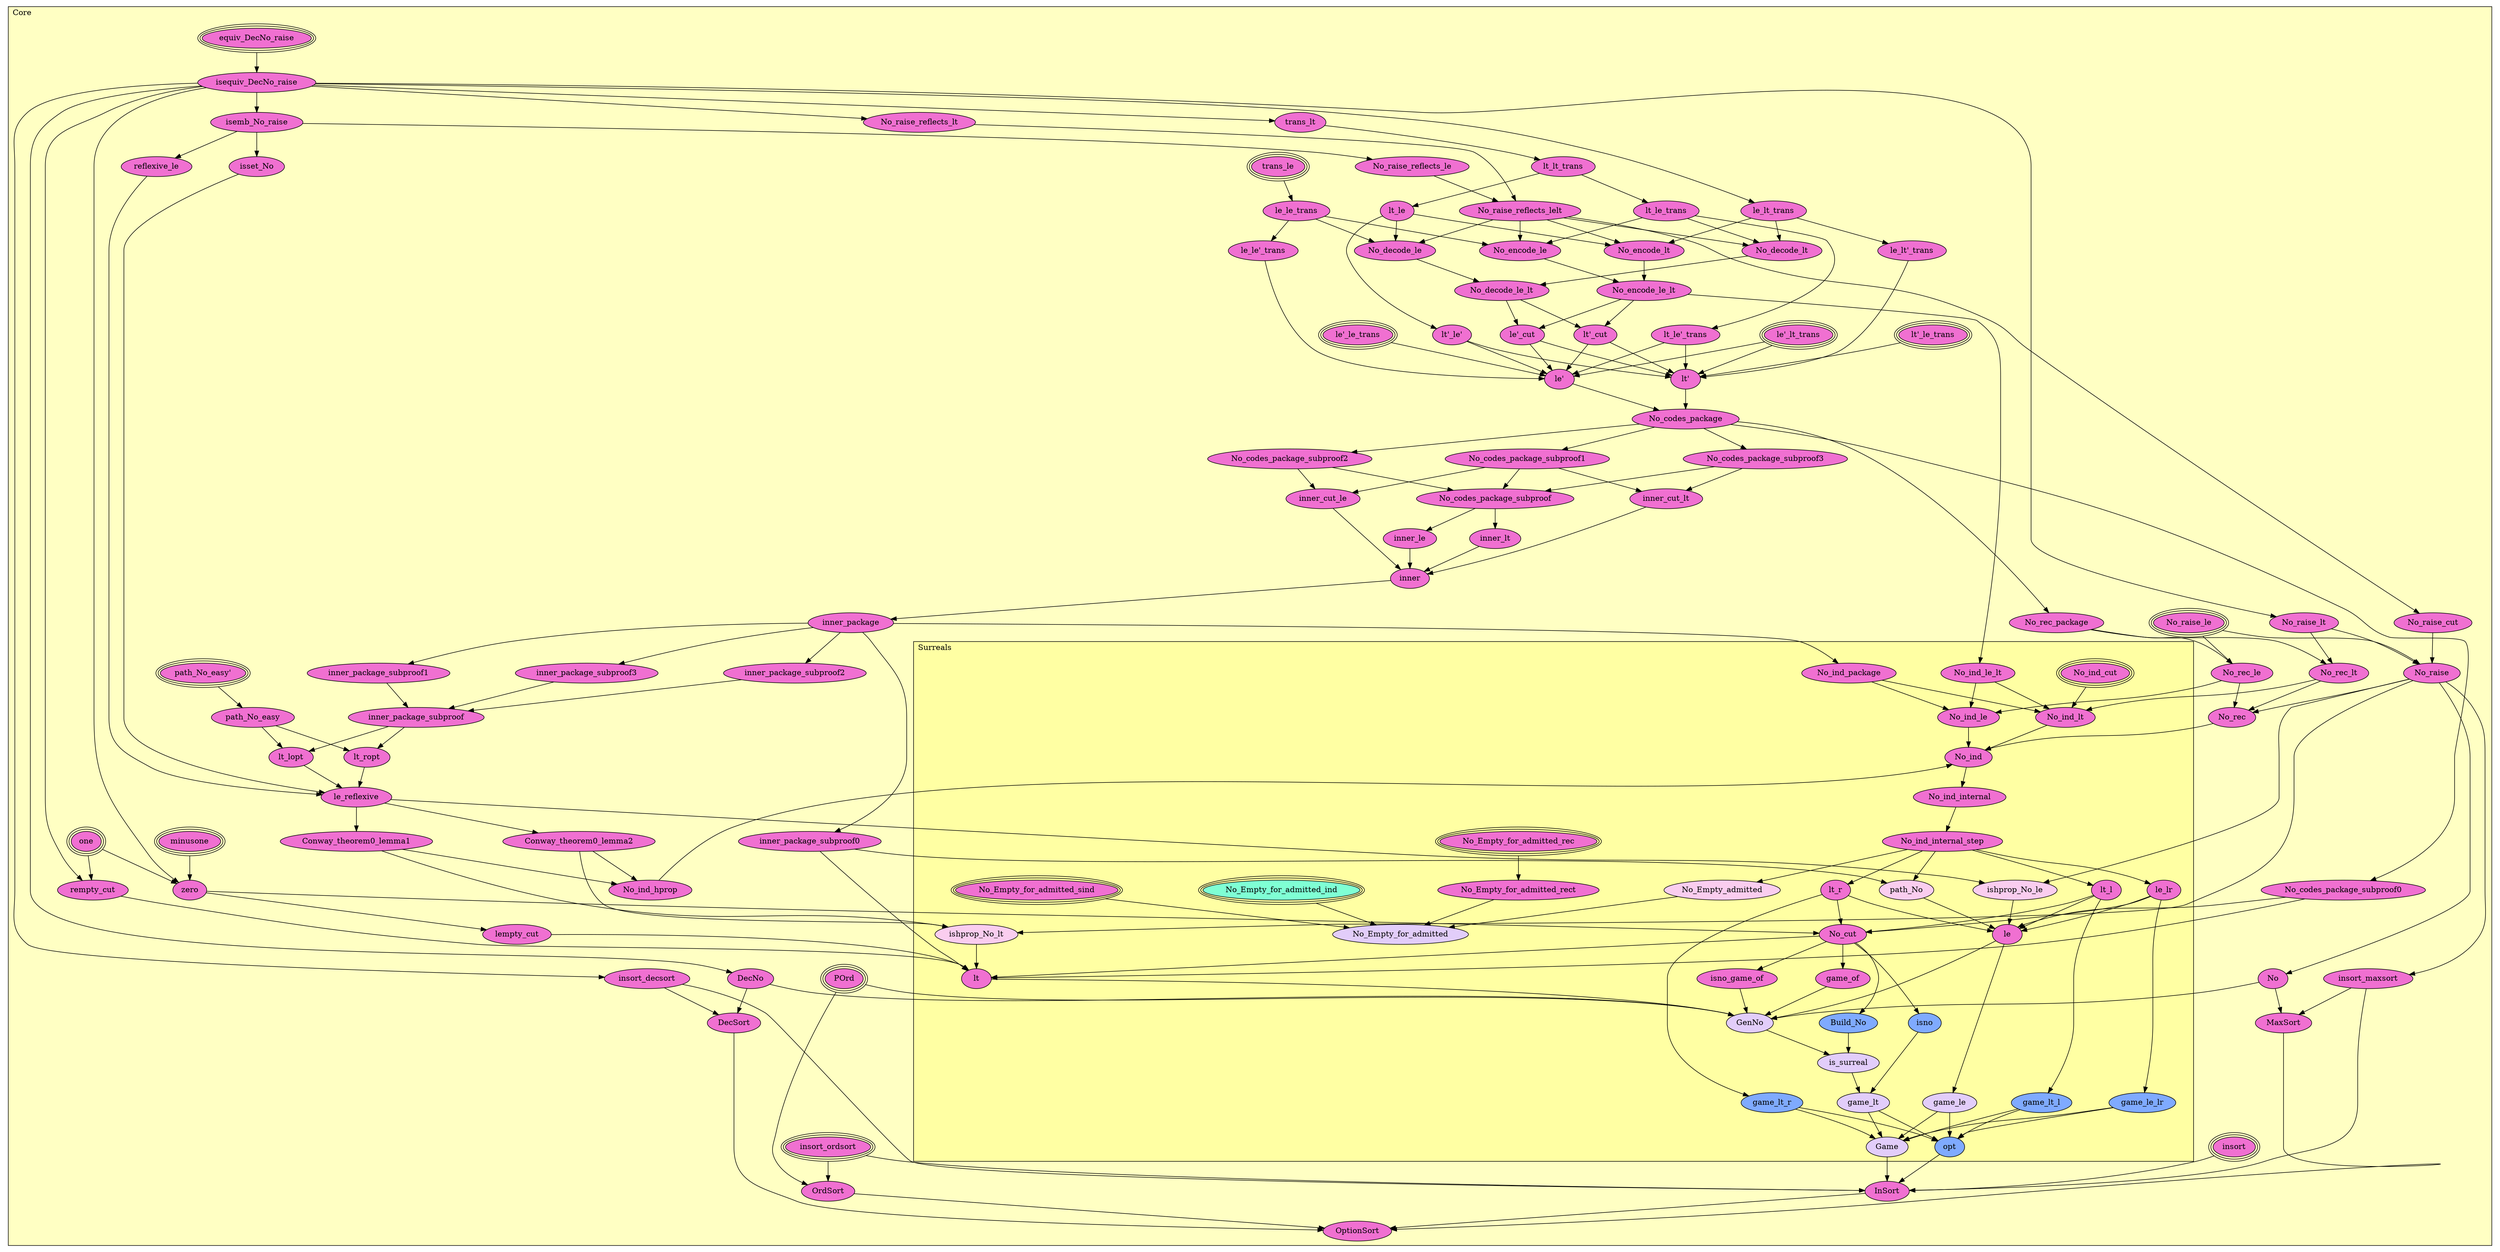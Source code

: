 digraph HoTT_Spaces_No_Core {
  graph [ratio=0.5]
  node [style=filled]
Core_Surreals_No_ind_cut [label="No_ind_cut", URL=<Core.html#Surreals.No_ind_cut>, peripheries=3, fillcolor="#F070D1"] ;
Core_Surreals_No_ind_le_lt [label="No_ind_le_lt", URL=<Core.html#Surreals.No_ind_le_lt>, fillcolor="#F070D1"] ;
Core_Surreals_No_ind_package [label="No_ind_package", URL=<Core.html#Surreals.No_ind_package>, fillcolor="#F070D1"] ;
Core_Surreals_No_ind_lt [label="No_ind_lt", URL=<Core.html#Surreals.No_ind_lt>, fillcolor="#F070D1"] ;
Core_Surreals_No_ind_le [label="No_ind_le", URL=<Core.html#Surreals.No_ind_le>, fillcolor="#F070D1"] ;
Core_Surreals_No_ind [label="No_ind", URL=<Core.html#Surreals.No_ind>, fillcolor="#F070D1"] ;
Core_Surreals_No_ind_internal [label="No_ind_internal", URL=<Core.html#Surreals.No_ind_internal>, fillcolor="#F070D1"] ;
Core_Surreals_No_ind_internal_step [label="No_ind_internal_step", URL=<Core.html#Surreals.No_ind_internal_step>, fillcolor="#F070D1"] ;
Core_Surreals_No_Empty_admitted [label="No_Empty_admitted", URL=<Core.html#Surreals.No_Empty_admitted>, fillcolor="#FACDEF"] ;
Core_Surreals_No_Empty_for_admitted_sind [label="No_Empty_for_admitted_sind", URL=<Core.html#Surreals.No_Empty_for_admitted_sind>, peripheries=3, fillcolor="#F070D1"] ;
Core_Surreals_No_Empty_for_admitted_rec [label="No_Empty_for_admitted_rec", URL=<Core.html#Surreals.No_Empty_for_admitted_rec>, peripheries=3, fillcolor="#F070D1"] ;
Core_Surreals_No_Empty_for_admitted_ind [label="No_Empty_for_admitted_ind", URL=<Core.html#Surreals.No_Empty_for_admitted_ind>, peripheries=3, fillcolor="#7FFFD4"] ;
Core_Surreals_No_Empty_for_admitted_rect [label="No_Empty_for_admitted_rect", URL=<Core.html#Surreals.No_Empty_for_admitted_rect>, fillcolor="#F070D1"] ;
Core_Surreals_No_Empty_for_admitted [label="No_Empty_for_admitted", URL=<Core.html#Surreals.No_Empty_for_admitted>, fillcolor="#E2CDFA"] ;
Core_Surreals_ishprop_No_lt [label="ishprop_No_lt", URL=<Core.html#Surreals.ishprop_No_lt>, fillcolor="#FACDEF"] ;
Core_Surreals_ishprop_No_le [label="ishprop_No_le", URL=<Core.html#Surreals.ishprop_No_le>, fillcolor="#FACDEF"] ;
Core_Surreals_lt_r [label="lt_r", URL=<Core.html#Surreals.lt_r>, fillcolor="#F070D1"] ;
Core_Surreals_lt_l [label="lt_l", URL=<Core.html#Surreals.lt_l>, fillcolor="#F070D1"] ;
Core_Surreals_le_lr [label="le_lr", URL=<Core.html#Surreals.le_lr>, fillcolor="#F070D1"] ;
Core_Surreals_path_No [label="path_No", URL=<Core.html#Surreals.path_No>, fillcolor="#FACDEF"] ;
Core_Surreals_No_cut [label="No_cut", URL=<Core.html#Surreals.No_cut>, fillcolor="#F070D1"] ;
Core_Surreals_le [label="le", URL=<Core.html#Surreals.le>, fillcolor="#F070D1"] ;
Core_Surreals_lt [label="lt", URL=<Core.html#Surreals.lt>, fillcolor="#F070D1"] ;
Core_Surreals_isno_game_of [label="isno_game_of", URL=<Core.html#Surreals.isno_game_of>, fillcolor="#F070D1"] ;
Core_Surreals_game_of [label="game_of", URL=<Core.html#Surreals.game_of>, fillcolor="#F070D1"] ;
Core_Surreals_Build_No [label="Build_No", URL=<Core.html#Surreals.Build_No>, fillcolor="#7FAAFF"] ;
Core_Surreals_GenNo [label="GenNo", URL=<Core.html#Surreals.GenNo>, fillcolor="#E2CDFA"] ;
Core_Surreals_isno [label="isno", URL=<Core.html#Surreals.isno>, fillcolor="#7FAAFF"] ;
Core_Surreals_is_surreal [label="is_surreal", URL=<Core.html#Surreals.is_surreal>, fillcolor="#E2CDFA"] ;
Core_Surreals_game_lt_r [label="game_lt_r", URL=<Core.html#Surreals.game_lt_r>, fillcolor="#7FAAFF"] ;
Core_Surreals_game_lt_l [label="game_lt_l", URL=<Core.html#Surreals.game_lt_l>, fillcolor="#7FAAFF"] ;
Core_Surreals_game_lt [label="game_lt", URL=<Core.html#Surreals.game_lt>, fillcolor="#E2CDFA"] ;
Core_Surreals_game_le_lr [label="game_le_lr", URL=<Core.html#Surreals.game_le_lr>, fillcolor="#7FAAFF"] ;
Core_Surreals_game_le [label="game_le", URL=<Core.html#Surreals.game_le>, fillcolor="#E2CDFA"] ;
Core_Surreals_opt [label="opt", URL=<Core.html#Surreals.opt>, fillcolor="#7FAAFF"] ;
Core_Surreals_Game [label="Game", URL=<Core.html#Surreals.Game>, fillcolor="#E2CDFA"] ;
Core_equiv_DecNo_raise [label="equiv_DecNo_raise", URL=<Core.html#equiv_DecNo_raise>, peripheries=3, fillcolor="#F070D1"] ;
Core_isequiv_DecNo_raise [label="isequiv_DecNo_raise", URL=<Core.html#isequiv_DecNo_raise>, fillcolor="#F070D1"] ;
Core_insort_decsort [label="insort_decsort", URL=<Core.html#insort_decsort>, fillcolor="#F070D1"] ;
Core_DecNo [label="DecNo", URL=<Core.html#DecNo>, fillcolor="#F070D1"] ;
Core_DecSort [label="DecSort", URL=<Core.html#DecSort>, fillcolor="#F070D1"] ;
Core_insort_ordsort [label="insort_ordsort", URL=<Core.html#insort_ordsort>, peripheries=3, fillcolor="#F070D1"] ;
Core_POrd [label="POrd", URL=<Core.html#POrd>, peripheries=3, fillcolor="#F070D1"] ;
Core_OrdSort [label="OrdSort", URL=<Core.html#OrdSort>, fillcolor="#F070D1"] ;
Core_isemb_No_raise [label="isemb_No_raise", URL=<Core.html#isemb_No_raise>, fillcolor="#F070D1"] ;
Core_No_raise_reflects_lt [label="No_raise_reflects_lt", URL=<Core.html#No_raise_reflects_lt>, fillcolor="#F070D1"] ;
Core_No_raise_reflects_le [label="No_raise_reflects_le", URL=<Core.html#No_raise_reflects_le>, fillcolor="#F070D1"] ;
Core_No_raise_reflects_lelt [label="No_raise_reflects_lelt", URL=<Core.html#No_raise_reflects_lelt>, fillcolor="#F070D1"] ;
Core_No_raise_lt [label="No_raise_lt", URL=<Core.html#No_raise_lt>, fillcolor="#F070D1"] ;
Core_No_raise_le [label="No_raise_le", URL=<Core.html#No_raise_le>, peripheries=3, fillcolor="#F070D1"] ;
Core_No_raise_cut [label="No_raise_cut", URL=<Core.html#No_raise_cut>, fillcolor="#F070D1"] ;
Core_No_raise [label="No_raise", URL=<Core.html#No_raise>, fillcolor="#F070D1"] ;
Core_insort_maxsort [label="insort_maxsort", URL=<Core.html#insort_maxsort>, fillcolor="#F070D1"] ;
Core_No [label="No", URL=<Core.html#No>, fillcolor="#F070D1"] ;
Core_MaxSort [label="MaxSort", URL=<Core.html#MaxSort>, fillcolor="#F070D1"] ;
Core_trans_lt [label="trans_lt", URL=<Core.html#trans_lt>, fillcolor="#F070D1"] ;
Core_lt_lt_trans [label="lt_lt_trans", URL=<Core.html#lt_lt_trans>, fillcolor="#F070D1"] ;
Core_lt_le_trans [label="lt_le_trans", URL=<Core.html#lt_le_trans>, fillcolor="#F070D1"] ;
Core_le_lt_trans [label="le_lt_trans", URL=<Core.html#le_lt_trans>, fillcolor="#F070D1"] ;
Core_trans_le [label="trans_le", URL=<Core.html#trans_le>, peripheries=3, fillcolor="#F070D1"] ;
Core_le_le_trans [label="le_le_trans", URL=<Core.html#le_le_trans>, fillcolor="#F070D1"] ;
Core_lt_le [label="lt_le", URL=<Core.html#lt_le>, fillcolor="#F070D1"] ;
Core_No_decode_lt [label="No_decode_lt", URL=<Core.html#No_decode_lt>, fillcolor="#F070D1"] ;
Core_No_decode_le [label="No_decode_le", URL=<Core.html#No_decode_le>, fillcolor="#F070D1"] ;
Core_No_encode_lt [label="No_encode_lt", URL=<Core.html#No_encode_lt>, fillcolor="#F070D1"] ;
Core_No_encode_le [label="No_encode_le", URL=<Core.html#No_encode_le>, fillcolor="#F070D1"] ;
Core_No_decode_le_lt [label="No_decode_le_lt", URL=<Core.html#No_decode_le_lt>, fillcolor="#F070D1"] ;
Core_No_encode_le_lt [label="No_encode_le_lt", URL=<Core.html#No_encode_le_lt>, fillcolor="#F070D1"] ;
Core_lt__cut [label="lt'_cut", URL=<Core.html#lt'_cut>, fillcolor="#F070D1"] ;
Core_le__cut [label="le'_cut", URL=<Core.html#le'_cut>, fillcolor="#F070D1"] ;
Core_lt__le_trans [label="lt'_le_trans", URL=<Core.html#lt'_le_trans>, peripheries=3, fillcolor="#F070D1"] ;
Core_le__lt_trans [label="le'_lt_trans", URL=<Core.html#le'_lt_trans>, peripheries=3, fillcolor="#F070D1"] ;
Core_le__le_trans [label="le'_le_trans", URL=<Core.html#le'_le_trans>, peripheries=3, fillcolor="#F070D1"] ;
Core_lt_le__trans [label="lt_le'_trans", URL=<Core.html#lt_le'_trans>, fillcolor="#F070D1"] ;
Core_le_lt__trans [label="le_lt'_trans", URL=<Core.html#le_lt'_trans>, fillcolor="#F070D1"] ;
Core_le_le__trans [label="le_le'_trans", URL=<Core.html#le_le'_trans>, fillcolor="#F070D1"] ;
Core_lt__le_ [label="lt'_le'", URL=<Core.html#lt'_le'>, fillcolor="#F070D1"] ;
Core_lt_ [label="lt'", URL=<Core.html#lt'>, fillcolor="#F070D1"] ;
Core_le_ [label="le'", URL=<Core.html#le'>, fillcolor="#F070D1"] ;
Core_No_codes_package [label="No_codes_package", URL=<Core.html#No_codes_package>, fillcolor="#F070D1"] ;
Core_No_codes_package_subproof3 [label="No_codes_package_subproof3", URL=<Core.html#No_codes_package_subproof3>, fillcolor="#F070D1"] ;
Core_No_codes_package_subproof2 [label="No_codes_package_subproof2", URL=<Core.html#No_codes_package_subproof2>, fillcolor="#F070D1"] ;
Core_No_codes_package_subproof1 [label="No_codes_package_subproof1", URL=<Core.html#No_codes_package_subproof1>, fillcolor="#F070D1"] ;
Core_No_codes_package_subproof0 [label="No_codes_package_subproof0", URL=<Core.html#No_codes_package_subproof0>, fillcolor="#F070D1"] ;
Core_No_codes_package_subproof [label="No_codes_package_subproof", URL=<Core.html#No_codes_package_subproof>, fillcolor="#F070D1"] ;
Core_inner_lt [label="inner_lt", URL=<Core.html#inner_lt>, fillcolor="#F070D1"] ;
Core_inner_le [label="inner_le", URL=<Core.html#inner_le>, fillcolor="#F070D1"] ;
Core_inner_cut_lt [label="inner_cut_lt", URL=<Core.html#inner_cut_lt>, fillcolor="#F070D1"] ;
Core_inner_cut_le [label="inner_cut_le", URL=<Core.html#inner_cut_le>, fillcolor="#F070D1"] ;
Core_inner [label="inner", URL=<Core.html#inner>, fillcolor="#F070D1"] ;
Core_inner_package [label="inner_package", URL=<Core.html#inner_package>, fillcolor="#F070D1"] ;
Core_inner_package_subproof3 [label="inner_package_subproof3", URL=<Core.html#inner_package_subproof3>, fillcolor="#F070D1"] ;
Core_inner_package_subproof2 [label="inner_package_subproof2", URL=<Core.html#inner_package_subproof2>, fillcolor="#F070D1"] ;
Core_inner_package_subproof1 [label="inner_package_subproof1", URL=<Core.html#inner_package_subproof1>, fillcolor="#F070D1"] ;
Core_inner_package_subproof0 [label="inner_package_subproof0", URL=<Core.html#inner_package_subproof0>, fillcolor="#F070D1"] ;
Core_inner_package_subproof [label="inner_package_subproof", URL=<Core.html#inner_package_subproof>, fillcolor="#F070D1"] ;
Core_path_No_easy_ [label="path_No_easy'", URL=<Core.html#path_No_easy'>, peripheries=3, fillcolor="#F070D1"] ;
Core_path_No_easy [label="path_No_easy", URL=<Core.html#path_No_easy>, fillcolor="#F070D1"] ;
Core_isset_No [label="isset_No", URL=<Core.html#isset_No>, fillcolor="#F070D1"] ;
Core_lt_ropt [label="lt_ropt", URL=<Core.html#lt_ropt>, fillcolor="#F070D1"] ;
Core_lt_lopt [label="lt_lopt", URL=<Core.html#lt_lopt>, fillcolor="#F070D1"] ;
Core_reflexive_le [label="reflexive_le", URL=<Core.html#reflexive_le>, fillcolor="#F070D1"] ;
Core_le_reflexive [label="le_reflexive", URL=<Core.html#le_reflexive>, fillcolor="#F070D1"] ;
Core_Conway_theorem0_lemma2 [label="Conway_theorem0_lemma2", URL=<Core.html#Conway_theorem0_lemma2>, fillcolor="#F070D1"] ;
Core_Conway_theorem0_lemma1 [label="Conway_theorem0_lemma1", URL=<Core.html#Conway_theorem0_lemma1>, fillcolor="#F070D1"] ;
Core_No_rec_package [label="No_rec_package", URL=<Core.html#No_rec_package>, fillcolor="#F070D1"] ;
Core_No_rec_lt [label="No_rec_lt", URL=<Core.html#No_rec_lt>, fillcolor="#F070D1"] ;
Core_No_rec_le [label="No_rec_le", URL=<Core.html#No_rec_le>, fillcolor="#F070D1"] ;
Core_No_rec [label="No_rec", URL=<Core.html#No_rec>, fillcolor="#F070D1"] ;
Core_No_ind_hprop [label="No_ind_hprop", URL=<Core.html#No_ind_hprop>, fillcolor="#F070D1"] ;
Core_minusone [label="minusone", URL=<Core.html#minusone>, peripheries=3, fillcolor="#F070D1"] ;
Core_one [label="one", URL=<Core.html#one>, peripheries=3, fillcolor="#F070D1"] ;
Core_zero [label="zero", URL=<Core.html#zero>, fillcolor="#F070D1"] ;
Core_lempty_cut [label="lempty_cut", URL=<Core.html#lempty_cut>, fillcolor="#F070D1"] ;
Core_rempty_cut [label="rempty_cut", URL=<Core.html#rempty_cut>, fillcolor="#F070D1"] ;
Core_insort [label="insort", URL=<Core.html#insort>, peripheries=3, fillcolor="#F070D1"] ;
Core_InSort [label="InSort", URL=<Core.html#InSort>, fillcolor="#F070D1"] ;
Core_OptionSort [label="OptionSort", URL=<Core.html#OptionSort>, fillcolor="#F070D1"] ;
  Core_Surreals_No_ind_cut -> Core_Surreals_No_ind_lt [] ;
  Core_Surreals_No_ind_le_lt -> Core_Surreals_No_ind_lt [] ;
  Core_Surreals_No_ind_le_lt -> Core_Surreals_No_ind_le [] ;
  Core_Surreals_No_ind_package -> Core_Surreals_No_ind_lt [] ;
  Core_Surreals_No_ind_package -> Core_Surreals_No_ind_le [] ;
  Core_Surreals_No_ind_lt -> Core_Surreals_No_ind [] ;
  Core_Surreals_No_ind_le -> Core_Surreals_No_ind [] ;
  Core_Surreals_No_ind -> Core_Surreals_No_ind_internal [] ;
  Core_Surreals_No_ind_internal -> Core_Surreals_No_ind_internal_step [] ;
  Core_Surreals_No_ind_internal_step -> Core_Surreals_No_Empty_admitted [] ;
  Core_Surreals_No_ind_internal_step -> Core_Surreals_lt_r [] ;
  Core_Surreals_No_ind_internal_step -> Core_Surreals_lt_l [] ;
  Core_Surreals_No_ind_internal_step -> Core_Surreals_le_lr [] ;
  Core_Surreals_No_ind_internal_step -> Core_Surreals_path_No [] ;
  Core_Surreals_No_Empty_admitted -> Core_Surreals_No_Empty_for_admitted [] ;
  Core_Surreals_No_Empty_for_admitted_sind -> Core_Surreals_No_Empty_for_admitted [] ;
  Core_Surreals_No_Empty_for_admitted_rec -> Core_Surreals_No_Empty_for_admitted_rect [] ;
  Core_Surreals_No_Empty_for_admitted_ind -> Core_Surreals_No_Empty_for_admitted [] ;
  Core_Surreals_No_Empty_for_admitted_rect -> Core_Surreals_No_Empty_for_admitted [] ;
  Core_Surreals_ishprop_No_lt -> Core_Surreals_lt [] ;
  Core_Surreals_ishprop_No_le -> Core_Surreals_le [] ;
  Core_Surreals_lt_r -> Core_Surreals_No_cut [] ;
  Core_Surreals_lt_r -> Core_Surreals_le [] ;
  Core_Surreals_lt_r -> Core_Surreals_game_lt_r [] ;
  Core_Surreals_lt_l -> Core_Surreals_No_cut [] ;
  Core_Surreals_lt_l -> Core_Surreals_le [] ;
  Core_Surreals_lt_l -> Core_Surreals_game_lt_l [] ;
  Core_Surreals_le_lr -> Core_Surreals_No_cut [] ;
  Core_Surreals_le_lr -> Core_Surreals_le [] ;
  Core_Surreals_le_lr -> Core_Surreals_game_le_lr [] ;
  Core_Surreals_path_No -> Core_Surreals_le [] ;
  Core_Surreals_No_cut -> Core_Surreals_lt [] ;
  Core_Surreals_No_cut -> Core_Surreals_isno_game_of [] ;
  Core_Surreals_No_cut -> Core_Surreals_game_of [] ;
  Core_Surreals_No_cut -> Core_Surreals_Build_No [] ;
  Core_Surreals_No_cut -> Core_Surreals_isno [] ;
  Core_Surreals_le -> Core_Surreals_GenNo [] ;
  Core_Surreals_le -> Core_Surreals_game_le [] ;
  Core_Surreals_lt -> Core_Surreals_GenNo [] ;
  Core_Surreals_isno_game_of -> Core_Surreals_GenNo [] ;
  Core_Surreals_game_of -> Core_Surreals_GenNo [] ;
  Core_Surreals_Build_No -> Core_Surreals_is_surreal [] ;
  Core_Surreals_GenNo -> Core_Surreals_is_surreal [] ;
  Core_Surreals_isno -> Core_Surreals_game_lt [] ;
  Core_Surreals_is_surreal -> Core_Surreals_game_lt [] ;
  Core_Surreals_game_lt_r -> Core_Surreals_opt [] ;
  Core_Surreals_game_lt_r -> Core_Surreals_Game [] ;
  Core_Surreals_game_lt_l -> Core_Surreals_opt [] ;
  Core_Surreals_game_lt_l -> Core_Surreals_Game [] ;
  Core_Surreals_game_lt -> Core_Surreals_opt [] ;
  Core_Surreals_game_lt -> Core_Surreals_Game [] ;
  Core_Surreals_game_le_lr -> Core_Surreals_opt [] ;
  Core_Surreals_game_le_lr -> Core_Surreals_Game [] ;
  Core_Surreals_game_le -> Core_Surreals_opt [] ;
  Core_Surreals_game_le -> Core_Surreals_Game [] ;
  Core_Surreals_opt -> Core_InSort [] ;
  Core_Surreals_Game -> Core_InSort [] ;
  Core_equiv_DecNo_raise -> Core_isequiv_DecNo_raise [] ;
  Core_isequiv_DecNo_raise -> Core_insort_decsort [] ;
  Core_isequiv_DecNo_raise -> Core_DecNo [] ;
  Core_isequiv_DecNo_raise -> Core_isemb_No_raise [] ;
  Core_isequiv_DecNo_raise -> Core_No_raise_reflects_lt [] ;
  Core_isequiv_DecNo_raise -> Core_No_raise_lt [] ;
  Core_isequiv_DecNo_raise -> Core_trans_lt [] ;
  Core_isequiv_DecNo_raise -> Core_le_lt_trans [] ;
  Core_isequiv_DecNo_raise -> Core_zero [] ;
  Core_isequiv_DecNo_raise -> Core_rempty_cut [] ;
  Core_insort_decsort -> Core_DecSort [] ;
  Core_insort_decsort -> Core_InSort [] ;
  Core_DecNo -> Core_Surreals_GenNo [] ;
  Core_DecNo -> Core_DecSort [] ;
  Core_DecSort -> Core_OptionSort [] ;
  Core_insort_ordsort -> Core_OrdSort [] ;
  Core_insort_ordsort -> Core_InSort [] ;
  Core_POrd -> Core_Surreals_GenNo [] ;
  Core_POrd -> Core_OrdSort [] ;
  Core_OrdSort -> Core_OptionSort [] ;
  Core_isemb_No_raise -> Core_No_raise_reflects_le [] ;
  Core_isemb_No_raise -> Core_isset_No [] ;
  Core_isemb_No_raise -> Core_reflexive_le [] ;
  Core_No_raise_reflects_lt -> Core_No_raise_reflects_lelt [] ;
  Core_No_raise_reflects_le -> Core_No_raise_reflects_lelt [] ;
  Core_No_raise_reflects_lelt -> Core_No_raise_cut [] ;
  Core_No_raise_reflects_lelt -> Core_No_decode_lt [] ;
  Core_No_raise_reflects_lelt -> Core_No_decode_le [] ;
  Core_No_raise_reflects_lelt -> Core_No_encode_lt [] ;
  Core_No_raise_reflects_lelt -> Core_No_encode_le [] ;
  Core_No_raise_lt -> Core_No_raise [] ;
  Core_No_raise_lt -> Core_No_rec_lt [] ;
  Core_No_raise_le -> Core_No_raise [] ;
  Core_No_raise_le -> Core_No_rec_le [] ;
  Core_No_raise_cut -> Core_No_raise [] ;
  Core_No_raise -> Core_Surreals_ishprop_No_lt [] ;
  Core_No_raise -> Core_Surreals_ishprop_No_le [] ;
  Core_No_raise -> Core_insort_maxsort [] ;
  Core_No_raise -> Core_No [] ;
  Core_No_raise -> Core_No_rec [] ;
  Core_insort_maxsort -> Core_MaxSort [] ;
  Core_insort_maxsort -> Core_InSort [] ;
  Core_No -> Core_Surreals_GenNo [] ;
  Core_No -> Core_MaxSort [] ;
  Core_MaxSort -> Core_OptionSort [] ;
  Core_trans_lt -> Core_lt_lt_trans [] ;
  Core_lt_lt_trans -> Core_lt_le_trans [] ;
  Core_lt_lt_trans -> Core_lt_le [] ;
  Core_lt_le_trans -> Core_No_decode_lt [] ;
  Core_lt_le_trans -> Core_No_encode_le [] ;
  Core_lt_le_trans -> Core_lt_le__trans [] ;
  Core_le_lt_trans -> Core_No_decode_lt [] ;
  Core_le_lt_trans -> Core_No_encode_lt [] ;
  Core_le_lt_trans -> Core_le_lt__trans [] ;
  Core_trans_le -> Core_le_le_trans [] ;
  Core_le_le_trans -> Core_No_decode_le [] ;
  Core_le_le_trans -> Core_No_encode_le [] ;
  Core_le_le_trans -> Core_le_le__trans [] ;
  Core_lt_le -> Core_No_decode_le [] ;
  Core_lt_le -> Core_No_encode_lt [] ;
  Core_lt_le -> Core_lt__le_ [] ;
  Core_No_decode_lt -> Core_No_decode_le_lt [] ;
  Core_No_decode_le -> Core_No_decode_le_lt [] ;
  Core_No_encode_lt -> Core_No_encode_le_lt [] ;
  Core_No_encode_le -> Core_No_encode_le_lt [] ;
  Core_No_decode_le_lt -> Core_lt__cut [] ;
  Core_No_decode_le_lt -> Core_le__cut [] ;
  Core_No_encode_le_lt -> Core_Surreals_No_ind_le_lt [] ;
  Core_No_encode_le_lt -> Core_lt__cut [] ;
  Core_No_encode_le_lt -> Core_le__cut [] ;
  Core_lt__cut -> Core_lt_ [] ;
  Core_lt__cut -> Core_le_ [] ;
  Core_le__cut -> Core_lt_ [] ;
  Core_le__cut -> Core_le_ [] ;
  Core_lt__le_trans -> Core_lt_ [] ;
  Core_le__lt_trans -> Core_lt_ [] ;
  Core_le__lt_trans -> Core_le_ [] ;
  Core_le__le_trans -> Core_le_ [] ;
  Core_lt_le__trans -> Core_lt_ [] ;
  Core_lt_le__trans -> Core_le_ [] ;
  Core_le_lt__trans -> Core_lt_ [] ;
  Core_le_le__trans -> Core_le_ [] ;
  Core_lt__le_ -> Core_lt_ [] ;
  Core_lt__le_ -> Core_le_ [] ;
  Core_lt_ -> Core_No_codes_package [] ;
  Core_le_ -> Core_No_codes_package [] ;
  Core_No_codes_package -> Core_No_codes_package_subproof3 [] ;
  Core_No_codes_package -> Core_No_codes_package_subproof2 [] ;
  Core_No_codes_package -> Core_No_codes_package_subproof1 [] ;
  Core_No_codes_package -> Core_No_codes_package_subproof0 [] ;
  Core_No_codes_package -> Core_No_rec_package [] ;
  Core_No_codes_package_subproof3 -> Core_No_codes_package_subproof [] ;
  Core_No_codes_package_subproof3 -> Core_inner_cut_lt [] ;
  Core_No_codes_package_subproof2 -> Core_No_codes_package_subproof [] ;
  Core_No_codes_package_subproof2 -> Core_inner_cut_le [] ;
  Core_No_codes_package_subproof1 -> Core_No_codes_package_subproof [] ;
  Core_No_codes_package_subproof1 -> Core_inner_cut_lt [] ;
  Core_No_codes_package_subproof1 -> Core_inner_cut_le [] ;
  Core_No_codes_package_subproof0 -> Core_Surreals_le [] ;
  Core_No_codes_package_subproof0 -> Core_Surreals_lt [] ;
  Core_No_codes_package_subproof -> Core_inner_lt [] ;
  Core_No_codes_package_subproof -> Core_inner_le [] ;
  Core_inner_lt -> Core_inner [] ;
  Core_inner_le -> Core_inner [] ;
  Core_inner_cut_lt -> Core_inner [] ;
  Core_inner_cut_le -> Core_inner [] ;
  Core_inner -> Core_inner_package [] ;
  Core_inner_package -> Core_Surreals_No_ind_package [] ;
  Core_inner_package -> Core_inner_package_subproof3 [] ;
  Core_inner_package -> Core_inner_package_subproof2 [] ;
  Core_inner_package -> Core_inner_package_subproof1 [] ;
  Core_inner_package -> Core_inner_package_subproof0 [] ;
  Core_inner_package_subproof3 -> Core_inner_package_subproof [] ;
  Core_inner_package_subproof2 -> Core_inner_package_subproof [] ;
  Core_inner_package_subproof1 -> Core_inner_package_subproof [] ;
  Core_inner_package_subproof0 -> Core_Surreals_path_No [] ;
  Core_inner_package_subproof0 -> Core_Surreals_lt [] ;
  Core_inner_package_subproof -> Core_lt_ropt [] ;
  Core_inner_package_subproof -> Core_lt_lopt [] ;
  Core_path_No_easy_ -> Core_path_No_easy [] ;
  Core_path_No_easy -> Core_lt_ropt [] ;
  Core_path_No_easy -> Core_lt_lopt [] ;
  Core_isset_No -> Core_le_reflexive [] ;
  Core_lt_ropt -> Core_le_reflexive [] ;
  Core_lt_lopt -> Core_le_reflexive [] ;
  Core_reflexive_le -> Core_le_reflexive [] ;
  Core_le_reflexive -> Core_Surreals_ishprop_No_le [] ;
  Core_le_reflexive -> Core_Conway_theorem0_lemma2 [] ;
  Core_le_reflexive -> Core_Conway_theorem0_lemma1 [] ;
  Core_Conway_theorem0_lemma2 -> Core_Surreals_ishprop_No_lt [] ;
  Core_Conway_theorem0_lemma2 -> Core_No_ind_hprop [] ;
  Core_Conway_theorem0_lemma1 -> Core_Surreals_ishprop_No_lt [] ;
  Core_Conway_theorem0_lemma1 -> Core_No_ind_hprop [] ;
  Core_No_rec_package -> Core_No_rec_lt [] ;
  Core_No_rec_package -> Core_No_rec_le [] ;
  Core_No_rec_lt -> Core_Surreals_No_ind_lt [] ;
  Core_No_rec_lt -> Core_No_rec [] ;
  Core_No_rec_le -> Core_Surreals_No_ind_le [] ;
  Core_No_rec_le -> Core_No_rec [] ;
  Core_No_rec -> Core_Surreals_No_ind [] ;
  Core_No_ind_hprop -> Core_Surreals_No_ind [] ;
  Core_minusone -> Core_zero [] ;
  Core_one -> Core_zero [] ;
  Core_one -> Core_rempty_cut [] ;
  Core_zero -> Core_Surreals_No_cut [] ;
  Core_zero -> Core_lempty_cut [] ;
  Core_lempty_cut -> Core_Surreals_lt [] ;
  Core_rempty_cut -> Core_Surreals_lt [] ;
  Core_insort -> Core_InSort [] ;
  Core_InSort -> Core_OptionSort [] ;
subgraph cluster_Core { label="Core"; fillcolor="#FFFFC3"; labeljust=l; style=filled 
subgraph cluster_Core_Surreals { label="Surreals"; fillcolor="#FFFFA3"; labeljust=l; style=filled 
Core_Surreals_Game; Core_Surreals_opt; Core_Surreals_game_le; Core_Surreals_game_le_lr; Core_Surreals_game_lt; Core_Surreals_game_lt_l; Core_Surreals_game_lt_r; Core_Surreals_is_surreal; Core_Surreals_isno; Core_Surreals_GenNo; Core_Surreals_Build_No; Core_Surreals_game_of; Core_Surreals_isno_game_of; Core_Surreals_lt; Core_Surreals_le; Core_Surreals_No_cut; Core_Surreals_path_No; Core_Surreals_le_lr; Core_Surreals_lt_l; Core_Surreals_lt_r; Core_Surreals_ishprop_No_le; Core_Surreals_ishprop_No_lt; Core_Surreals_No_Empty_for_admitted; Core_Surreals_No_Empty_for_admitted_rect; Core_Surreals_No_Empty_for_admitted_ind; Core_Surreals_No_Empty_for_admitted_rec; Core_Surreals_No_Empty_for_admitted_sind; Core_Surreals_No_Empty_admitted; Core_Surreals_No_ind_internal_step; Core_Surreals_No_ind_internal; Core_Surreals_No_ind; Core_Surreals_No_ind_le; Core_Surreals_No_ind_lt; Core_Surreals_No_ind_package; Core_Surreals_No_ind_le_lt; Core_Surreals_No_ind_cut; };
Core_OptionSort; Core_InSort; Core_insort; Core_rempty_cut; Core_lempty_cut; Core_zero; Core_one; Core_minusone; Core_No_ind_hprop; Core_No_rec; Core_No_rec_le; Core_No_rec_lt; Core_No_rec_package; Core_Conway_theorem0_lemma1; Core_Conway_theorem0_lemma2; Core_le_reflexive; Core_reflexive_le; Core_lt_lopt; Core_lt_ropt; Core_isset_No; Core_path_No_easy; Core_path_No_easy_; Core_inner_package_subproof; Core_inner_package_subproof0; Core_inner_package_subproof1; Core_inner_package_subproof2; Core_inner_package_subproof3; Core_inner_package; Core_inner; Core_inner_cut_le; Core_inner_cut_lt; Core_inner_le; Core_inner_lt; Core_No_codes_package_subproof; Core_No_codes_package_subproof0; Core_No_codes_package_subproof1; Core_No_codes_package_subproof2; Core_No_codes_package_subproof3; Core_No_codes_package; Core_le_; Core_lt_; Core_lt__le_; Core_le_le__trans; Core_le_lt__trans; Core_lt_le__trans; Core_le__le_trans; Core_le__lt_trans; Core_lt__le_trans; Core_le__cut; Core_lt__cut; Core_No_encode_le_lt; Core_No_decode_le_lt; Core_No_encode_le; Core_No_encode_lt; Core_No_decode_le; Core_No_decode_lt; Core_lt_le; Core_le_le_trans; Core_trans_le; Core_le_lt_trans; Core_lt_le_trans; Core_lt_lt_trans; Core_trans_lt; Core_MaxSort; Core_No; Core_insort_maxsort; Core_No_raise; Core_No_raise_cut; Core_No_raise_le; Core_No_raise_lt; Core_No_raise_reflects_lelt; Core_No_raise_reflects_le; Core_No_raise_reflects_lt; Core_isemb_No_raise; Core_OrdSort; Core_POrd; Core_insort_ordsort; Core_DecSort; Core_DecNo; Core_insort_decsort; Core_isequiv_DecNo_raise; Core_equiv_DecNo_raise; };
} /* END */
